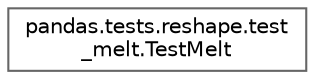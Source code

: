 digraph "Graphical Class Hierarchy"
{
 // LATEX_PDF_SIZE
  bgcolor="transparent";
  edge [fontname=Helvetica,fontsize=10,labelfontname=Helvetica,labelfontsize=10];
  node [fontname=Helvetica,fontsize=10,shape=box,height=0.2,width=0.4];
  rankdir="LR";
  Node0 [id="Node000000",label="pandas.tests.reshape.test\l_melt.TestMelt",height=0.2,width=0.4,color="grey40", fillcolor="white", style="filled",URL="$d8/d01/classpandas_1_1tests_1_1reshape_1_1test__melt_1_1TestMelt.html",tooltip=" "];
}
